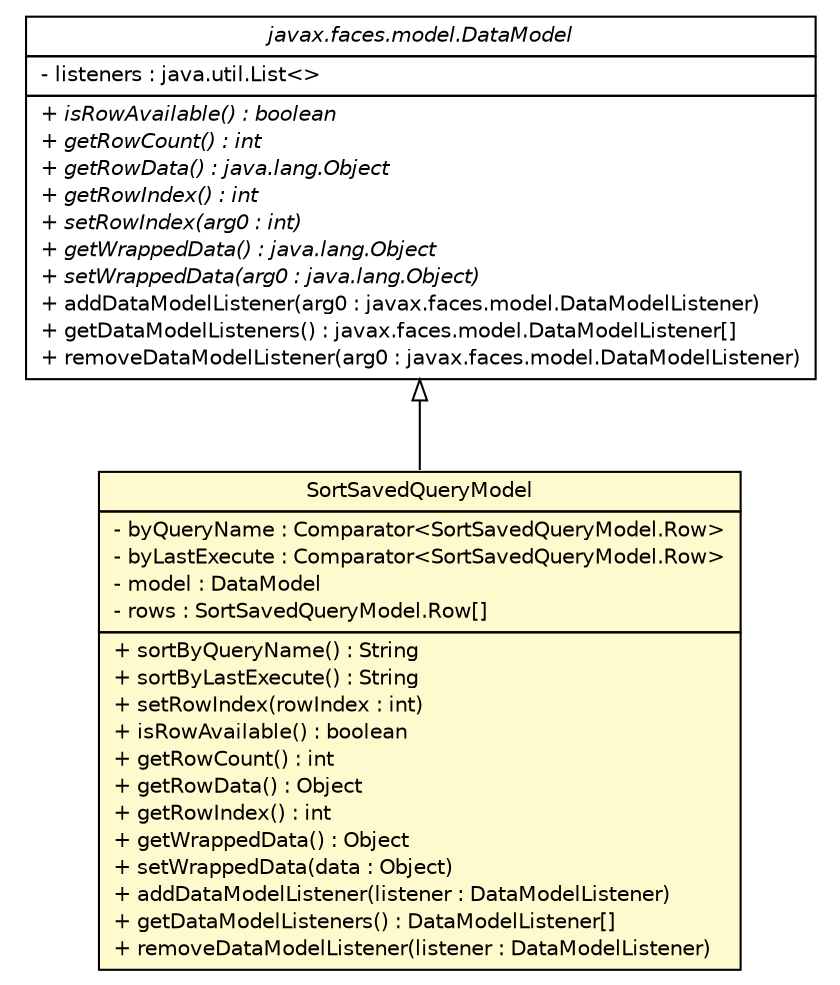 #!/usr/local/bin/dot
#
# Class diagram 
# Generated by UmlGraph version 4.8 (http://www.spinellis.gr/sw/umlgraph)
#

digraph G {
	edge [fontname="Helvetica",fontsize=10,labelfontname="Helvetica",labelfontsize=10];
	node [fontname="Helvetica",fontsize=10,shape=plaintext];
	// gov.nih.nci.ncia.datamodel.SortSavedQueryModel
	c22573 [label=<<table border="0" cellborder="1" cellspacing="0" cellpadding="2" port="p" bgcolor="lemonChiffon" href="./SortSavedQueryModel.html">
		<tr><td><table border="0" cellspacing="0" cellpadding="1">
			<tr><td> SortSavedQueryModel </td></tr>
		</table></td></tr>
		<tr><td><table border="0" cellspacing="0" cellpadding="1">
			<tr><td align="left"> - byQueryName : Comparator&lt;SortSavedQueryModel.Row&gt; </td></tr>
			<tr><td align="left"> - byLastExecute : Comparator&lt;SortSavedQueryModel.Row&gt; </td></tr>
			<tr><td align="left"> - model : DataModel </td></tr>
			<tr><td align="left"> - rows : SortSavedQueryModel.Row[] </td></tr>
		</table></td></tr>
		<tr><td><table border="0" cellspacing="0" cellpadding="1">
			<tr><td align="left"> + sortByQueryName() : String </td></tr>
			<tr><td align="left"> + sortByLastExecute() : String </td></tr>
			<tr><td align="left"> + setRowIndex(rowIndex : int) </td></tr>
			<tr><td align="left"> + isRowAvailable() : boolean </td></tr>
			<tr><td align="left"> + getRowCount() : int </td></tr>
			<tr><td align="left"> + getRowData() : Object </td></tr>
			<tr><td align="left"> + getRowIndex() : int </td></tr>
			<tr><td align="left"> + getWrappedData() : Object </td></tr>
			<tr><td align="left"> + setWrappedData(data : Object) </td></tr>
			<tr><td align="left"> + addDataModelListener(listener : DataModelListener) </td></tr>
			<tr><td align="left"> + getDataModelListeners() : DataModelListener[] </td></tr>
			<tr><td align="left"> + removeDataModelListener(listener : DataModelListener) </td></tr>
		</table></td></tr>
		</table>>, fontname="Helvetica", fontcolor="black", fontsize=10.0];
	//gov.nih.nci.ncia.datamodel.SortSavedQueryModel extends javax.faces.model.DataModel
	c22763:p -> c22573:p [dir=back,arrowtail=empty];
	// javax.faces.model.DataModel
	c22763 [label=<<table border="0" cellborder="1" cellspacing="0" cellpadding="2" port="p" href="http://java.sun.com/j2se/1.4.2/docs/api/javax/faces/model/DataModel.html">
		<tr><td><table border="0" cellspacing="0" cellpadding="1">
			<tr><td><font face="Helvetica-Oblique"> javax.faces.model.DataModel </font></td></tr>
		</table></td></tr>
		<tr><td><table border="0" cellspacing="0" cellpadding="1">
			<tr><td align="left"> - listeners : java.util.List&lt;&gt; </td></tr>
		</table></td></tr>
		<tr><td><table border="0" cellspacing="0" cellpadding="1">
			<tr><td align="left"><font face="Helvetica-Oblique" point-size="10.0"> + isRowAvailable() : boolean </font></td></tr>
			<tr><td align="left"><font face="Helvetica-Oblique" point-size="10.0"> + getRowCount() : int </font></td></tr>
			<tr><td align="left"><font face="Helvetica-Oblique" point-size="10.0"> + getRowData() : java.lang.Object </font></td></tr>
			<tr><td align="left"><font face="Helvetica-Oblique" point-size="10.0"> + getRowIndex() : int </font></td></tr>
			<tr><td align="left"><font face="Helvetica-Oblique" point-size="10.0"> + setRowIndex(arg0 : int) </font></td></tr>
			<tr><td align="left"><font face="Helvetica-Oblique" point-size="10.0"> + getWrappedData() : java.lang.Object </font></td></tr>
			<tr><td align="left"><font face="Helvetica-Oblique" point-size="10.0"> + setWrappedData(arg0 : java.lang.Object) </font></td></tr>
			<tr><td align="left"> + addDataModelListener(arg0 : javax.faces.model.DataModelListener) </td></tr>
			<tr><td align="left"> + getDataModelListeners() : javax.faces.model.DataModelListener[] </td></tr>
			<tr><td align="left"> + removeDataModelListener(arg0 : javax.faces.model.DataModelListener) </td></tr>
		</table></td></tr>
		</table>>, fontname="Helvetica", fontcolor="black", fontsize=10.0];
}

